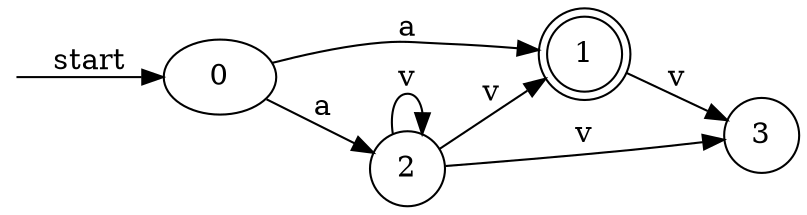 digraph enfa {
    rankdir = LR;
    __start [style = invis, shape = point];
    __start -> "0" [ label = "start" ];
    node [shape = doublecircle]; "1"
    node [shape = circle];
    "0" -> "1" [ label = "a" ];
    "0" -> "2" [ label = "a" ];
    "1" -> "3" [ label = "v" ];
    "2" -> "1" [ label = "v" ];
    "2" -> "2" [ label = "v" ];
    "2" -> "3" [ label = "v" ];
}
